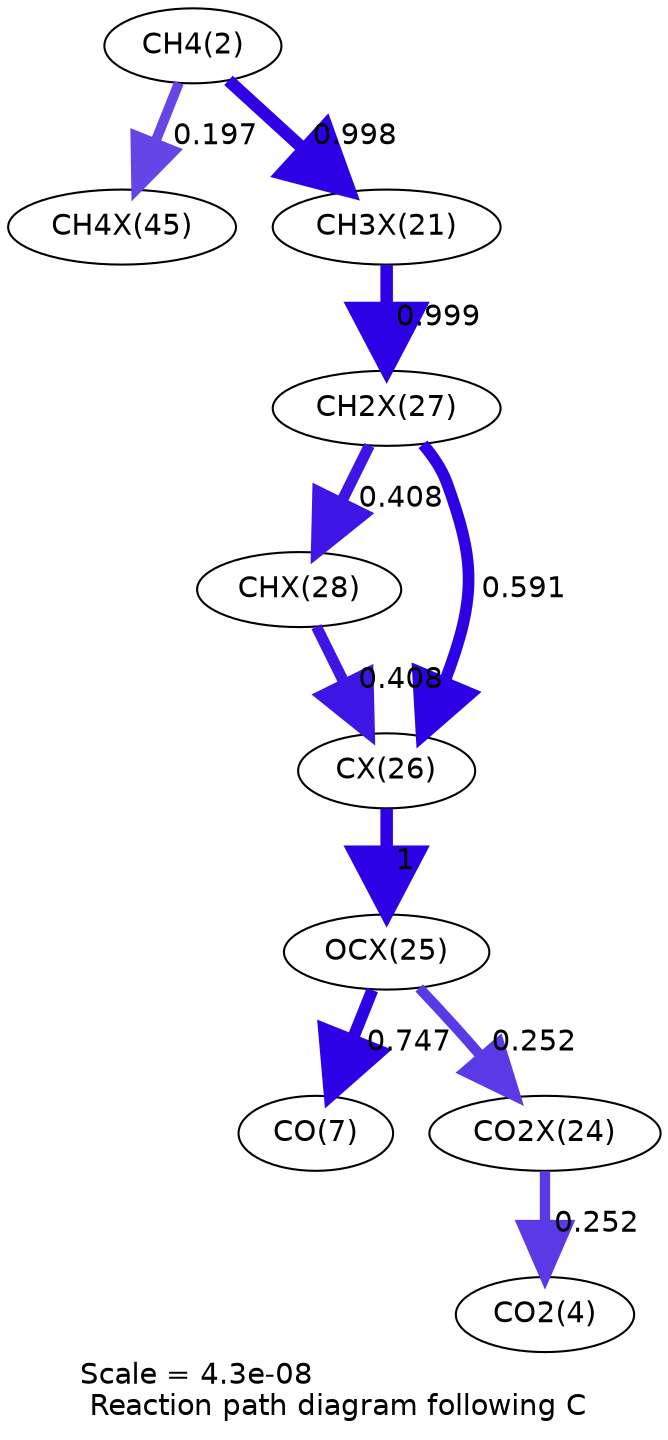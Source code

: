digraph reaction_paths {
center=1;
s4 -> s32[fontname="Helvetica", penwidth=4.78, arrowsize=2.39, color="0.7, 0.697, 0.9"
, label=" 0.197"];
s4 -> s24[fontname="Helvetica", penwidth=6, arrowsize=3, color="0.7, 1.5, 0.9"
, label=" 0.998"];
s24 -> s30[fontname="Helvetica", penwidth=6, arrowsize=3, color="0.7, 1.5, 0.9"
, label=" 0.999"];
s30 -> s31[fontname="Helvetica", penwidth=5.32, arrowsize=2.66, color="0.7, 0.908, 0.9"
, label=" 0.408"];
s30 -> s29[fontname="Helvetica", penwidth=5.6, arrowsize=2.8, color="0.7, 1.09, 0.9"
, label=" 0.591"];
s31 -> s29[fontname="Helvetica", penwidth=5.32, arrowsize=2.66, color="0.7, 0.908, 0.9"
, label=" 0.408"];
s29 -> s28[fontname="Helvetica", penwidth=6, arrowsize=3, color="0.7, 1.5, 0.9"
, label=" 1"];
s28 -> s9[fontname="Helvetica", penwidth=5.78, arrowsize=2.89, color="0.7, 1.25, 0.9"
, label=" 0.747"];
s28 -> s27[fontname="Helvetica", penwidth=4.96, arrowsize=2.48, color="0.7, 0.752, 0.9"
, label=" 0.252"];
s27 -> s6[fontname="Helvetica", penwidth=4.96, arrowsize=2.48, color="0.7, 0.752, 0.9"
, label=" 0.252"];
s4 [ fontname="Helvetica", label="CH4(2)"];
s6 [ fontname="Helvetica", label="CO2(4)"];
s9 [ fontname="Helvetica", label="CO(7)"];
s24 [ fontname="Helvetica", label="CH3X(21)"];
s27 [ fontname="Helvetica", label="CO2X(24)"];
s28 [ fontname="Helvetica", label="OCX(25)"];
s29 [ fontname="Helvetica", label="CX(26)"];
s30 [ fontname="Helvetica", label="CH2X(27)"];
s31 [ fontname="Helvetica", label="CHX(28)"];
s32 [ fontname="Helvetica", label="CH4X(45)"];
 label = "Scale = 4.3e-08\l Reaction path diagram following C";
 fontname = "Helvetica";
}
